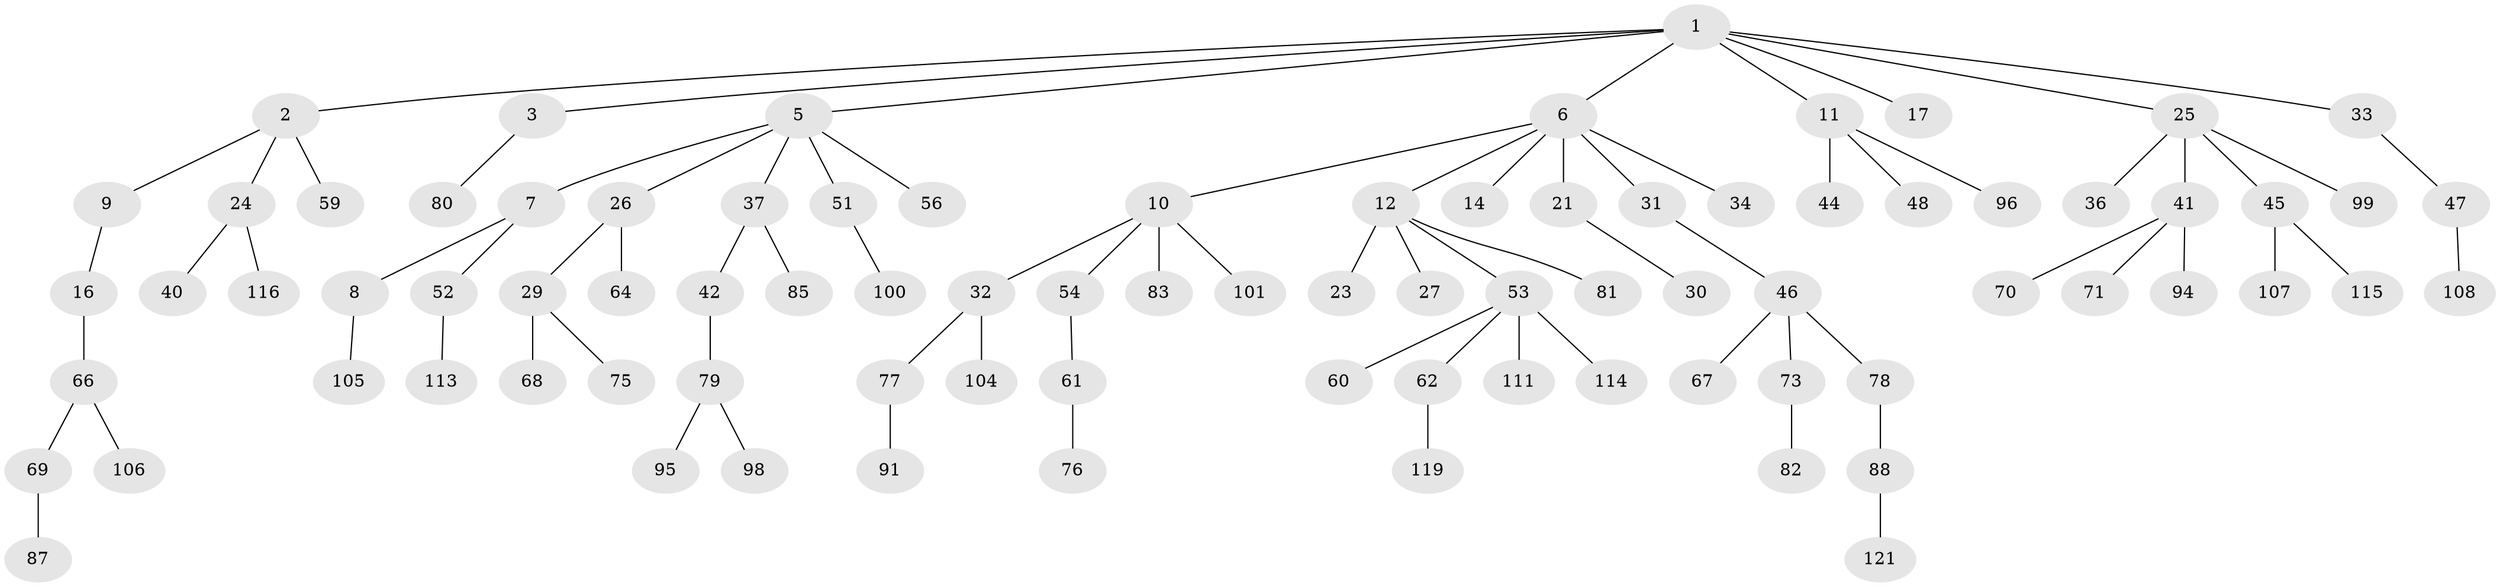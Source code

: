 // Generated by graph-tools (version 1.1) at 2025/52/02/27/25 19:52:11]
// undirected, 85 vertices, 84 edges
graph export_dot {
graph [start="1"]
  node [color=gray90,style=filled];
  1 [super="+4"];
  2;
  3;
  5 [super="+19"];
  6 [super="+13"];
  7 [super="+117"];
  8 [super="+15"];
  9 [super="+50"];
  10 [super="+20"];
  11 [super="+28"];
  12 [super="+18"];
  14;
  16 [super="+22"];
  17 [super="+122"];
  21;
  23 [super="+72"];
  24 [super="+35"];
  25 [super="+38"];
  26 [super="+49"];
  27;
  29 [super="+65"];
  30 [super="+110"];
  31;
  32;
  33 [super="+39"];
  34;
  36 [super="+120"];
  37;
  40;
  41 [super="+43"];
  42;
  44;
  45 [super="+74"];
  46 [super="+57"];
  47 [super="+90"];
  48;
  51 [super="+89"];
  52 [super="+112"];
  53 [super="+58"];
  54 [super="+55"];
  56 [super="+84"];
  59;
  60;
  61;
  62 [super="+63"];
  64;
  66 [super="+92"];
  67;
  68;
  69;
  70;
  71 [super="+86"];
  73;
  75;
  76;
  77 [super="+97"];
  78 [super="+102"];
  79 [super="+93"];
  80;
  81;
  82 [super="+118"];
  83;
  85;
  87 [super="+103"];
  88 [super="+109"];
  91;
  94;
  95;
  96;
  98;
  99;
  100;
  101;
  104;
  105;
  106;
  107;
  108;
  111;
  113;
  114;
  115;
  116;
  119;
  121;
  1 -- 2;
  1 -- 3;
  1 -- 25;
  1 -- 33;
  1 -- 17;
  1 -- 5;
  1 -- 6;
  1 -- 11;
  2 -- 9;
  2 -- 24;
  2 -- 59;
  3 -- 80;
  5 -- 7;
  5 -- 26;
  5 -- 37;
  5 -- 51;
  5 -- 56;
  6 -- 10;
  6 -- 12;
  6 -- 21;
  6 -- 31;
  6 -- 34;
  6 -- 14;
  7 -- 8;
  7 -- 52;
  8 -- 105;
  9 -- 16;
  10 -- 32;
  10 -- 83;
  10 -- 101;
  10 -- 54;
  11 -- 44;
  11 -- 48;
  11 -- 96;
  12 -- 23;
  12 -- 27;
  12 -- 81;
  12 -- 53;
  16 -- 66;
  21 -- 30;
  24 -- 40;
  24 -- 116;
  25 -- 36;
  25 -- 45;
  25 -- 99;
  25 -- 41;
  26 -- 29;
  26 -- 64;
  29 -- 75;
  29 -- 68;
  31 -- 46;
  32 -- 77;
  32 -- 104;
  33 -- 47;
  37 -- 42;
  37 -- 85;
  41 -- 70;
  41 -- 94;
  41 -- 71;
  42 -- 79;
  45 -- 107;
  45 -- 115;
  46 -- 67;
  46 -- 78;
  46 -- 73;
  47 -- 108;
  51 -- 100;
  52 -- 113;
  53 -- 62;
  53 -- 111;
  53 -- 114;
  53 -- 60;
  54 -- 61;
  61 -- 76;
  62 -- 119;
  66 -- 69;
  66 -- 106;
  69 -- 87;
  73 -- 82;
  77 -- 91;
  78 -- 88;
  79 -- 95;
  79 -- 98;
  88 -- 121;
}
